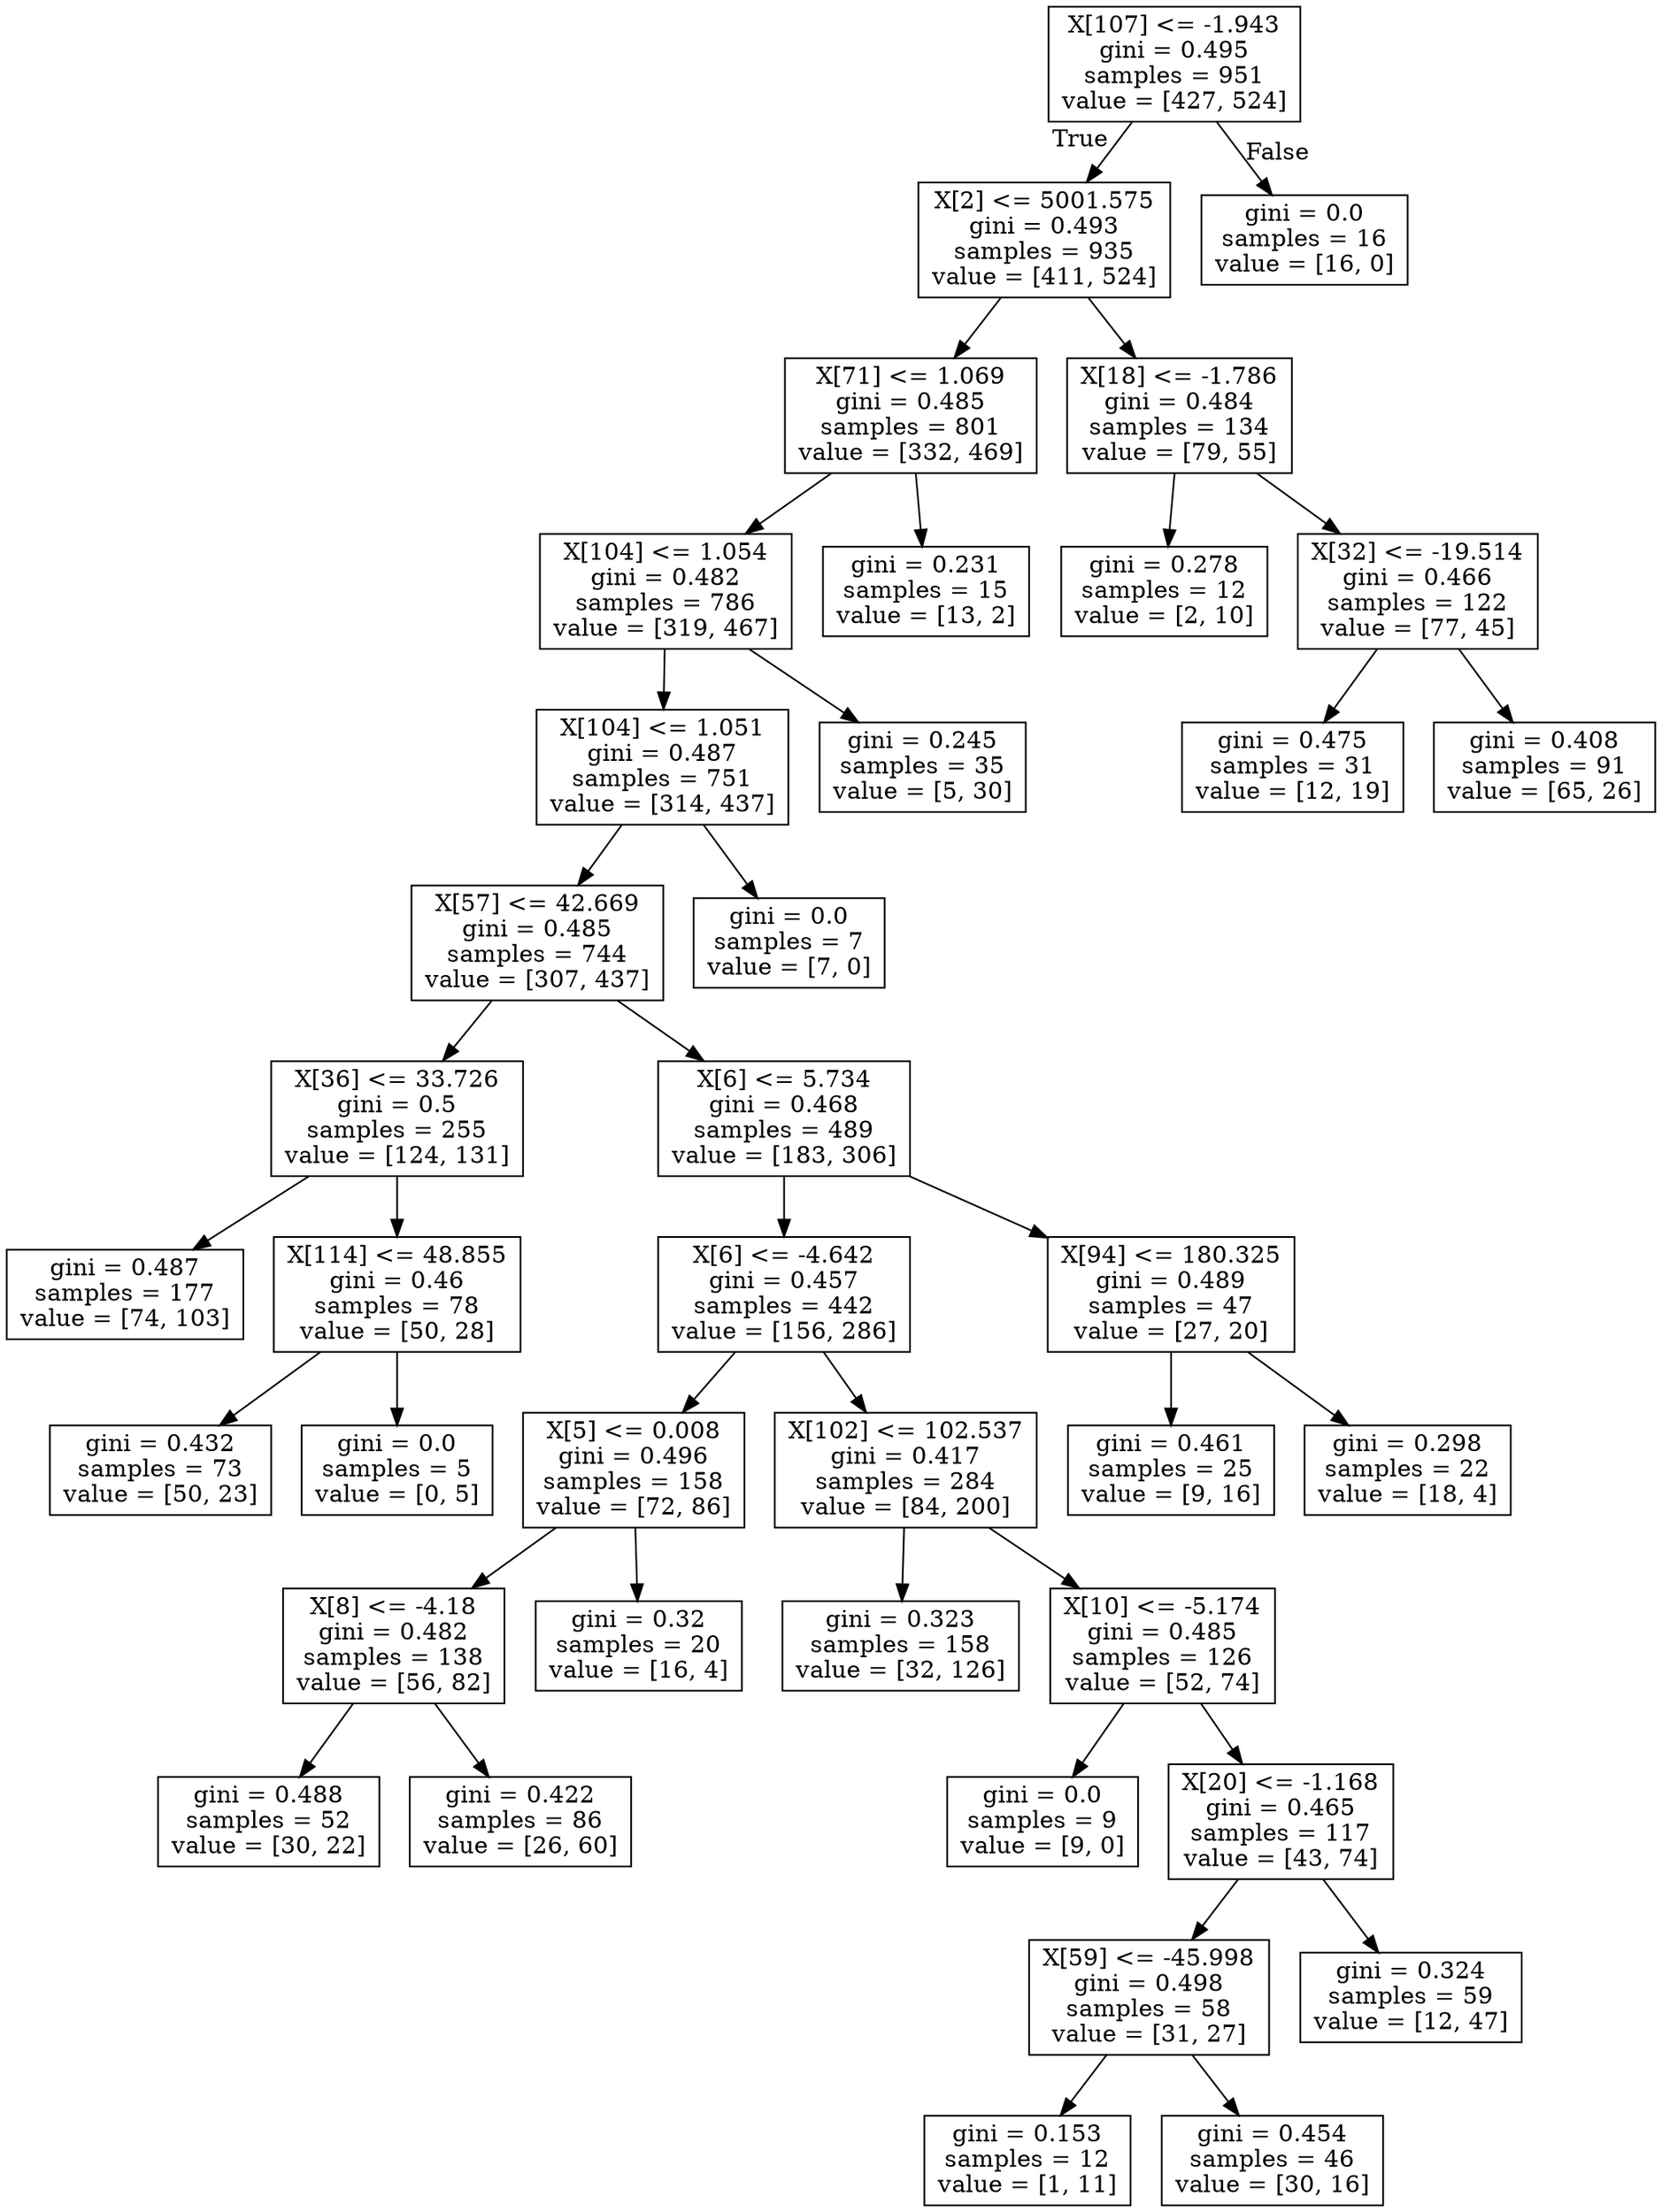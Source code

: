 digraph Tree {
node [shape=box] ;
0 [label="X[107] <= -1.943\ngini = 0.495\nsamples = 951\nvalue = [427, 524]"] ;
1 [label="X[2] <= 5001.575\ngini = 0.493\nsamples = 935\nvalue = [411, 524]"] ;
0 -> 1 [labeldistance=2.5, labelangle=45, headlabel="True"] ;
3 [label="X[71] <= 1.069\ngini = 0.485\nsamples = 801\nvalue = [332, 469]"] ;
1 -> 3 ;
5 [label="X[104] <= 1.054\ngini = 0.482\nsamples = 786\nvalue = [319, 467]"] ;
3 -> 5 ;
7 [label="X[104] <= 1.051\ngini = 0.487\nsamples = 751\nvalue = [314, 437]"] ;
5 -> 7 ;
9 [label="X[57] <= 42.669\ngini = 0.485\nsamples = 744\nvalue = [307, 437]"] ;
7 -> 9 ;
15 [label="X[36] <= 33.726\ngini = 0.5\nsamples = 255\nvalue = [124, 131]"] ;
9 -> 15 ;
17 [label="gini = 0.487\nsamples = 177\nvalue = [74, 103]"] ;
15 -> 17 ;
18 [label="X[114] <= 48.855\ngini = 0.46\nsamples = 78\nvalue = [50, 28]"] ;
15 -> 18 ;
19 [label="gini = 0.432\nsamples = 73\nvalue = [50, 23]"] ;
18 -> 19 ;
20 [label="gini = 0.0\nsamples = 5\nvalue = [0, 5]"] ;
18 -> 20 ;
16 [label="X[6] <= 5.734\ngini = 0.468\nsamples = 489\nvalue = [183, 306]"] ;
9 -> 16 ;
21 [label="X[6] <= -4.642\ngini = 0.457\nsamples = 442\nvalue = [156, 286]"] ;
16 -> 21 ;
23 [label="X[5] <= 0.008\ngini = 0.496\nsamples = 158\nvalue = [72, 86]"] ;
21 -> 23 ;
33 [label="X[8] <= -4.18\ngini = 0.482\nsamples = 138\nvalue = [56, 82]"] ;
23 -> 33 ;
37 [label="gini = 0.488\nsamples = 52\nvalue = [30, 22]"] ;
33 -> 37 ;
38 [label="gini = 0.422\nsamples = 86\nvalue = [26, 60]"] ;
33 -> 38 ;
34 [label="gini = 0.32\nsamples = 20\nvalue = [16, 4]"] ;
23 -> 34 ;
24 [label="X[102] <= 102.537\ngini = 0.417\nsamples = 284\nvalue = [84, 200]"] ;
21 -> 24 ;
25 [label="gini = 0.323\nsamples = 158\nvalue = [32, 126]"] ;
24 -> 25 ;
26 [label="X[10] <= -5.174\ngini = 0.485\nsamples = 126\nvalue = [52, 74]"] ;
24 -> 26 ;
27 [label="gini = 0.0\nsamples = 9\nvalue = [9, 0]"] ;
26 -> 27 ;
28 [label="X[20] <= -1.168\ngini = 0.465\nsamples = 117\nvalue = [43, 74]"] ;
26 -> 28 ;
29 [label="X[59] <= -45.998\ngini = 0.498\nsamples = 58\nvalue = [31, 27]"] ;
28 -> 29 ;
31 [label="gini = 0.153\nsamples = 12\nvalue = [1, 11]"] ;
29 -> 31 ;
32 [label="gini = 0.454\nsamples = 46\nvalue = [30, 16]"] ;
29 -> 32 ;
30 [label="gini = 0.324\nsamples = 59\nvalue = [12, 47]"] ;
28 -> 30 ;
22 [label="X[94] <= 180.325\ngini = 0.489\nsamples = 47\nvalue = [27, 20]"] ;
16 -> 22 ;
35 [label="gini = 0.461\nsamples = 25\nvalue = [9, 16]"] ;
22 -> 35 ;
36 [label="gini = 0.298\nsamples = 22\nvalue = [18, 4]"] ;
22 -> 36 ;
10 [label="gini = 0.0\nsamples = 7\nvalue = [7, 0]"] ;
7 -> 10 ;
8 [label="gini = 0.245\nsamples = 35\nvalue = [5, 30]"] ;
5 -> 8 ;
6 [label="gini = 0.231\nsamples = 15\nvalue = [13, 2]"] ;
3 -> 6 ;
4 [label="X[18] <= -1.786\ngini = 0.484\nsamples = 134\nvalue = [79, 55]"] ;
1 -> 4 ;
11 [label="gini = 0.278\nsamples = 12\nvalue = [2, 10]"] ;
4 -> 11 ;
12 [label="X[32] <= -19.514\ngini = 0.466\nsamples = 122\nvalue = [77, 45]"] ;
4 -> 12 ;
13 [label="gini = 0.475\nsamples = 31\nvalue = [12, 19]"] ;
12 -> 13 ;
14 [label="gini = 0.408\nsamples = 91\nvalue = [65, 26]"] ;
12 -> 14 ;
2 [label="gini = 0.0\nsamples = 16\nvalue = [16, 0]"] ;
0 -> 2 [labeldistance=2.5, labelangle=-45, headlabel="False"] ;
}